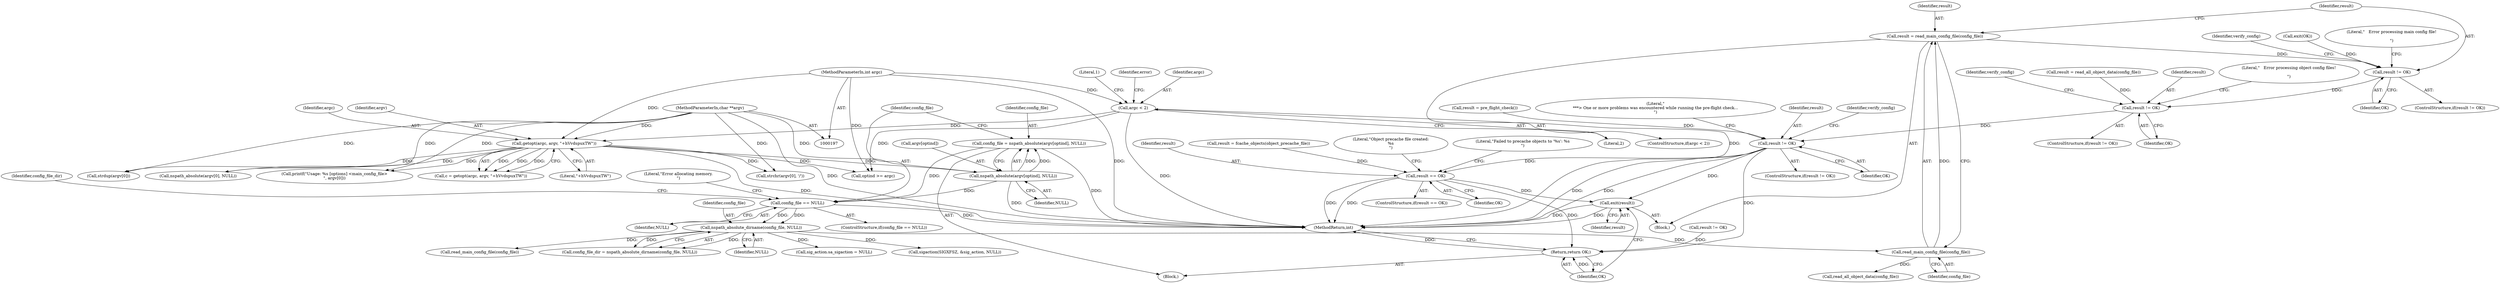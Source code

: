 digraph "0_nagioscore_1b197346d490df2e2d3b1dcce5ac6134ad0c8752@API" {
"1000500" [label="(Call,result = read_main_config_file(config_file))"];
"1000502" [label="(Call,read_main_config_file(config_file))"];
"1000457" [label="(Call,nspath_absolute_dirname(config_file, NULL))"];
"1000447" [label="(Call,config_file == NULL)"];
"1000439" [label="(Call,config_file = nspath_absolute(argv[optind], NULL))"];
"1000441" [label="(Call,nspath_absolute(argv[optind], NULL))"];
"1000257" [label="(Call,getopt(argc, argv, \"+hVvdspuxTW\"))"];
"1000246" [label="(Call,argc < 2)"];
"1000198" [label="(MethodParameterIn,int argc)"];
"1000199" [label="(MethodParameterIn,char **argv)"];
"1000505" [label="(Call,result != OK)"];
"1000547" [label="(Call,result != OK)"];
"1000599" [label="(Call,result != OK)"];
"1000653" [label="(Call,result == OK)"];
"1000675" [label="(Call,exit(result))"];
"1001237" [label="(Return,return OK;)"];
"1000552" [label="(Literal,\"   Error processing object config files!\n\n\")"];
"1000589" [label="(Identifier,verify_config)"];
"1000482" [label="(Call,sigaction(SIGXFSZ, &sig_action, NULL))"];
"1000654" [label="(Identifier,result)"];
"1000655" [label="(Identifier,OK)"];
"1000547" [label="(Call,result != OK)"];
"1000493" [label="(Block,)"];
"1000604" [label="(Literal,\"\n***> One or more problems was encountered while running the pre-flight check...\n\")"];
"1000505" [label="(Call,result != OK)"];
"1000507" [label="(Identifier,OK)"];
"1000514" [label="(Identifier,verify_config)"];
"1000440" [label="(Identifier,config_file)"];
"1000500" [label="(Call,result = read_main_config_file(config_file))"];
"1000259" [label="(Identifier,argv)"];
"1000248" [label="(Literal,2)"];
"1000542" [label="(Call,result = read_all_object_data(config_file))"];
"1000600" [label="(Identifier,result)"];
"1000446" [label="(ControlStructure,if(config_file == NULL))"];
"1000258" [label="(Identifier,argc)"];
"1000687" [label="(Call,nspath_absolute(argv[0], NULL))"];
"1000646" [label="(Call,result = fcache_objects(object_precache_file))"];
"1000246" [label="(Call,argc < 2)"];
"1000544" [label="(Call,read_all_object_data(config_file))"];
"1000458" [label="(Identifier,config_file)"];
"1000448" [label="(Identifier,config_file)"];
"1000441" [label="(Call,nspath_absolute(argv[optind], NULL))"];
"1000383" [label="(Call,optind >= argc)"];
"1000501" [label="(Identifier,result)"];
"1000748" [label="(Call,read_main_config_file(config_file))"];
"1000506" [label="(Identifier,result)"];
"1000504" [label="(ControlStructure,if(result != OK))"];
"1000380" [label="(Call,exit(OK))"];
"1001239" [label="(MethodReturn,int)"];
"1000680" [label="(Call,strchr(argv[0], '/'))"];
"1000449" [label="(Identifier,NULL)"];
"1000622" [label="(Identifier,verify_config)"];
"1000455" [label="(Call,config_file_dir = nspath_absolute_dirname(config_file, NULL))"];
"1000653" [label="(Call,result == OK)"];
"1000658" [label="(Literal,\"Object precache file created:\n%s\n\")"];
"1000546" [label="(ControlStructure,if(result != OK))"];
"1000675" [label="(Call,exit(result))"];
"1001024" [label="(Call,result != OK)"];
"1000598" [label="(ControlStructure,if(result != OK))"];
"1000200" [label="(Block,)"];
"1000253" [label="(Literal,1)"];
"1000257" [label="(Call,getopt(argc, argv, \"+hVvdspuxTW\"))"];
"1000199" [label="(MethodParameterIn,char **argv)"];
"1000452" [label="(Literal,\"Error allocating memory.\n\")"];
"1000245" [label="(ControlStructure,if(argc < 2))"];
"1000503" [label="(Identifier,config_file)"];
"1000442" [label="(Call,argv[optind])"];
"1000459" [label="(Identifier,NULL)"];
"1000255" [label="(Call,c = getopt(argc, argv, \"+hVvdspuxTW\"))"];
"1000398" [label="(Call,printf(\"Usage: %s [options] <main_config_file>\n\", argv[0]))"];
"1000447" [label="(Call,config_file == NULL)"];
"1000502" [label="(Call,read_main_config_file(config_file))"];
"1000548" [label="(Identifier,result)"];
"1000601" [label="(Identifier,OK)"];
"1000510" [label="(Literal,\"   Error processing main config file!\n\n\")"];
"1001238" [label="(Identifier,OK)"];
"1000652" [label="(ControlStructure,if(result == OK))"];
"1000549" [label="(Identifier,OK)"];
"1000250" [label="(Identifier,error)"];
"1000247" [label="(Identifier,argc)"];
"1000457" [label="(Call,nspath_absolute_dirname(config_file, NULL))"];
"1000599" [label="(Call,result != OK)"];
"1001237" [label="(Return,return OK;)"];
"1000663" [label="(Literal,\"Failed to precache objects to '%s': %s\n\")"];
"1000460" [label="(Call,sig_action.sa_sigaction = NULL)"];
"1000260" [label="(Literal,\"+hVvdspuxTW\")"];
"1000456" [label="(Identifier,config_file_dir)"];
"1000198" [label="(MethodParameterIn,int argc)"];
"1000595" [label="(Call,result = pre_flight_check())"];
"1000445" [label="(Identifier,NULL)"];
"1000695" [label="(Call,strdup(argv[0]))"];
"1000439" [label="(Call,config_file = nspath_absolute(argv[optind], NULL))"];
"1000676" [label="(Identifier,result)"];
"1000500" -> "1000493"  [label="AST: "];
"1000500" -> "1000502"  [label="CFG: "];
"1000501" -> "1000500"  [label="AST: "];
"1000502" -> "1000500"  [label="AST: "];
"1000506" -> "1000500"  [label="CFG: "];
"1000500" -> "1001239"  [label="DDG: "];
"1000502" -> "1000500"  [label="DDG: "];
"1000500" -> "1000505"  [label="DDG: "];
"1000502" -> "1000503"  [label="CFG: "];
"1000503" -> "1000502"  [label="AST: "];
"1000457" -> "1000502"  [label="DDG: "];
"1000502" -> "1000544"  [label="DDG: "];
"1000457" -> "1000455"  [label="AST: "];
"1000457" -> "1000459"  [label="CFG: "];
"1000458" -> "1000457"  [label="AST: "];
"1000459" -> "1000457"  [label="AST: "];
"1000455" -> "1000457"  [label="CFG: "];
"1000457" -> "1000455"  [label="DDG: "];
"1000457" -> "1000455"  [label="DDG: "];
"1000447" -> "1000457"  [label="DDG: "];
"1000447" -> "1000457"  [label="DDG: "];
"1000457" -> "1000460"  [label="DDG: "];
"1000457" -> "1000482"  [label="DDG: "];
"1000457" -> "1000748"  [label="DDG: "];
"1000447" -> "1000446"  [label="AST: "];
"1000447" -> "1000449"  [label="CFG: "];
"1000448" -> "1000447"  [label="AST: "];
"1000449" -> "1000447"  [label="AST: "];
"1000452" -> "1000447"  [label="CFG: "];
"1000456" -> "1000447"  [label="CFG: "];
"1000447" -> "1001239"  [label="DDG: "];
"1000439" -> "1000447"  [label="DDG: "];
"1000441" -> "1000447"  [label="DDG: "];
"1000439" -> "1000200"  [label="AST: "];
"1000439" -> "1000441"  [label="CFG: "];
"1000440" -> "1000439"  [label="AST: "];
"1000441" -> "1000439"  [label="AST: "];
"1000448" -> "1000439"  [label="CFG: "];
"1000439" -> "1001239"  [label="DDG: "];
"1000441" -> "1000439"  [label="DDG: "];
"1000441" -> "1000439"  [label="DDG: "];
"1000441" -> "1000445"  [label="CFG: "];
"1000442" -> "1000441"  [label="AST: "];
"1000445" -> "1000441"  [label="AST: "];
"1000441" -> "1001239"  [label="DDG: "];
"1000257" -> "1000441"  [label="DDG: "];
"1000199" -> "1000441"  [label="DDG: "];
"1000257" -> "1000255"  [label="AST: "];
"1000257" -> "1000260"  [label="CFG: "];
"1000258" -> "1000257"  [label="AST: "];
"1000259" -> "1000257"  [label="AST: "];
"1000260" -> "1000257"  [label="AST: "];
"1000255" -> "1000257"  [label="CFG: "];
"1000257" -> "1001239"  [label="DDG: "];
"1000257" -> "1000255"  [label="DDG: "];
"1000257" -> "1000255"  [label="DDG: "];
"1000257" -> "1000255"  [label="DDG: "];
"1000246" -> "1000257"  [label="DDG: "];
"1000198" -> "1000257"  [label="DDG: "];
"1000199" -> "1000257"  [label="DDG: "];
"1000257" -> "1000383"  [label="DDG: "];
"1000257" -> "1000398"  [label="DDG: "];
"1000257" -> "1000680"  [label="DDG: "];
"1000257" -> "1000687"  [label="DDG: "];
"1000257" -> "1000695"  [label="DDG: "];
"1000246" -> "1000245"  [label="AST: "];
"1000246" -> "1000248"  [label="CFG: "];
"1000247" -> "1000246"  [label="AST: "];
"1000248" -> "1000246"  [label="AST: "];
"1000250" -> "1000246"  [label="CFG: "];
"1000253" -> "1000246"  [label="CFG: "];
"1000246" -> "1001239"  [label="DDG: "];
"1000198" -> "1000246"  [label="DDG: "];
"1000246" -> "1000383"  [label="DDG: "];
"1000198" -> "1000197"  [label="AST: "];
"1000198" -> "1001239"  [label="DDG: "];
"1000198" -> "1000383"  [label="DDG: "];
"1000199" -> "1000197"  [label="AST: "];
"1000199" -> "1001239"  [label="DDG: "];
"1000199" -> "1000398"  [label="DDG: "];
"1000199" -> "1000680"  [label="DDG: "];
"1000199" -> "1000687"  [label="DDG: "];
"1000199" -> "1000695"  [label="DDG: "];
"1000505" -> "1000504"  [label="AST: "];
"1000505" -> "1000507"  [label="CFG: "];
"1000506" -> "1000505"  [label="AST: "];
"1000507" -> "1000505"  [label="AST: "];
"1000510" -> "1000505"  [label="CFG: "];
"1000514" -> "1000505"  [label="CFG: "];
"1000380" -> "1000505"  [label="DDG: "];
"1000505" -> "1000547"  [label="DDG: "];
"1000547" -> "1000546"  [label="AST: "];
"1000547" -> "1000549"  [label="CFG: "];
"1000548" -> "1000547"  [label="AST: "];
"1000549" -> "1000547"  [label="AST: "];
"1000552" -> "1000547"  [label="CFG: "];
"1000589" -> "1000547"  [label="CFG: "];
"1000542" -> "1000547"  [label="DDG: "];
"1000547" -> "1000599"  [label="DDG: "];
"1000599" -> "1000598"  [label="AST: "];
"1000599" -> "1000601"  [label="CFG: "];
"1000600" -> "1000599"  [label="AST: "];
"1000601" -> "1000599"  [label="AST: "];
"1000604" -> "1000599"  [label="CFG: "];
"1000622" -> "1000599"  [label="CFG: "];
"1000599" -> "1001239"  [label="DDG: "];
"1000599" -> "1001239"  [label="DDG: "];
"1000595" -> "1000599"  [label="DDG: "];
"1000599" -> "1000653"  [label="DDG: "];
"1000599" -> "1000675"  [label="DDG: "];
"1000599" -> "1001237"  [label="DDG: "];
"1000653" -> "1000652"  [label="AST: "];
"1000653" -> "1000655"  [label="CFG: "];
"1000654" -> "1000653"  [label="AST: "];
"1000655" -> "1000653"  [label="AST: "];
"1000658" -> "1000653"  [label="CFG: "];
"1000663" -> "1000653"  [label="CFG: "];
"1000653" -> "1001239"  [label="DDG: "];
"1000653" -> "1001239"  [label="DDG: "];
"1000646" -> "1000653"  [label="DDG: "];
"1000653" -> "1000675"  [label="DDG: "];
"1000653" -> "1001237"  [label="DDG: "];
"1000675" -> "1000493"  [label="AST: "];
"1000675" -> "1000676"  [label="CFG: "];
"1000676" -> "1000675"  [label="AST: "];
"1001238" -> "1000675"  [label="CFG: "];
"1000675" -> "1001239"  [label="DDG: "];
"1000675" -> "1001239"  [label="DDG: "];
"1001237" -> "1000200"  [label="AST: "];
"1001237" -> "1001238"  [label="CFG: "];
"1001238" -> "1001237"  [label="AST: "];
"1001239" -> "1001237"  [label="CFG: "];
"1001237" -> "1001239"  [label="DDG: "];
"1001238" -> "1001237"  [label="DDG: "];
"1001024" -> "1001237"  [label="DDG: "];
}
